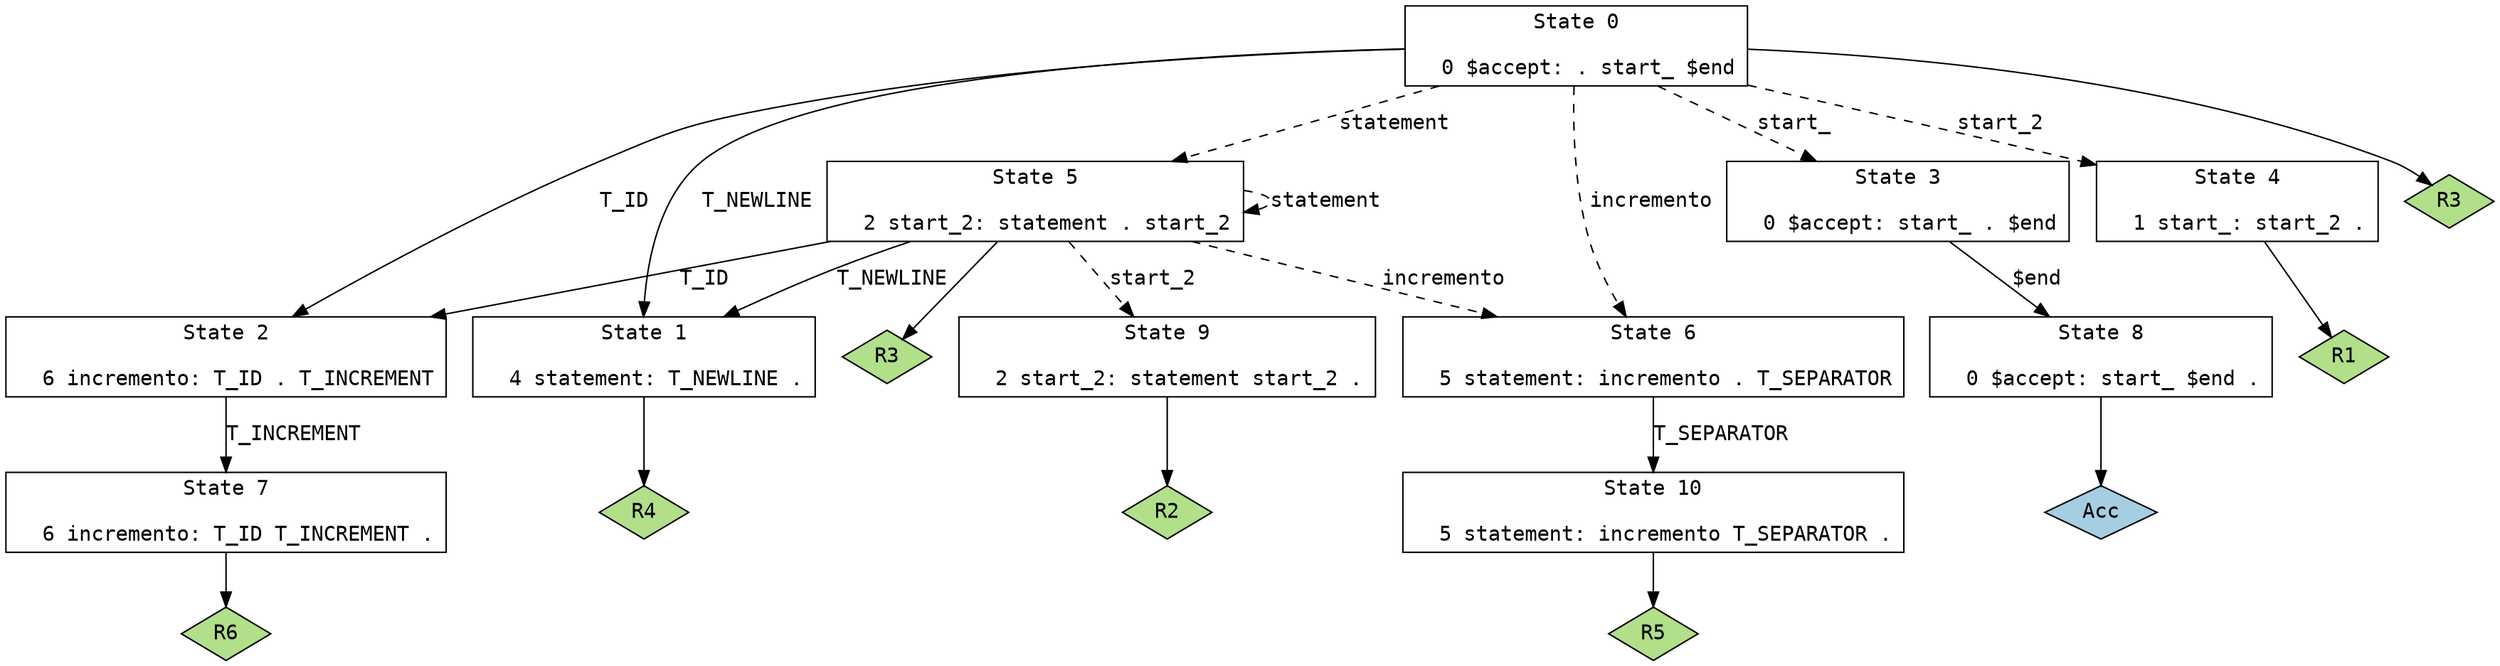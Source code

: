 // Generated by GNU Bison 3.5.1.
// Report bugs to <bug-bison@gnu.org>.
// Home page: <https://www.gnu.org/software/bison/>.

digraph "grammar.y"
{
  node [fontname = courier, shape = box, colorscheme = paired6]
  edge [fontname = courier]

  0 [label="State 0\n\l  0 $accept: . start_ $end\l"]
  0 -> 1 [style=solid label="T_NEWLINE"]
  0 -> 2 [style=solid label="T_ID"]
  0 -> 3 [style=dashed label="start_"]
  0 -> 4 [style=dashed label="start_2"]
  0 -> 5 [style=dashed label="statement"]
  0 -> 6 [style=dashed label="incremento"]
  0 -> "0R3" [style=solid]
 "0R3" [label="R3", fillcolor=3, shape=diamond, style=filled]
  1 [label="State 1\n\l  4 statement: T_NEWLINE .\l"]
  1 -> "1R4" [style=solid]
 "1R4" [label="R4", fillcolor=3, shape=diamond, style=filled]
  2 [label="State 2\n\l  6 incremento: T_ID . T_INCREMENT\l"]
  2 -> 7 [style=solid label="T_INCREMENT"]
  3 [label="State 3\n\l  0 $accept: start_ . $end\l"]
  3 -> 8 [style=solid label="$end"]
  4 [label="State 4\n\l  1 start_: start_2 .\l"]
  4 -> "4R1" [style=solid]
 "4R1" [label="R1", fillcolor=3, shape=diamond, style=filled]
  5 [label="State 5\n\l  2 start_2: statement . start_2\l"]
  5 -> 1 [style=solid label="T_NEWLINE"]
  5 -> 2 [style=solid label="T_ID"]
  5 -> 9 [style=dashed label="start_2"]
  5 -> 5 [style=dashed label="statement"]
  5 -> 6 [style=dashed label="incremento"]
  5 -> "5R3" [style=solid]
 "5R3" [label="R3", fillcolor=3, shape=diamond, style=filled]
  6 [label="State 6\n\l  5 statement: incremento . T_SEPARATOR\l"]
  6 -> 10 [style=solid label="T_SEPARATOR"]
  7 [label="State 7\n\l  6 incremento: T_ID T_INCREMENT .\l"]
  7 -> "7R6" [style=solid]
 "7R6" [label="R6", fillcolor=3, shape=diamond, style=filled]
  8 [label="State 8\n\l  0 $accept: start_ $end .\l"]
  8 -> "8R0" [style=solid]
 "8R0" [label="Acc", fillcolor=1, shape=diamond, style=filled]
  9 [label="State 9\n\l  2 start_2: statement start_2 .\l"]
  9 -> "9R2" [style=solid]
 "9R2" [label="R2", fillcolor=3, shape=diamond, style=filled]
  10 [label="State 10\n\l  5 statement: incremento T_SEPARATOR .\l"]
  10 -> "10R5" [style=solid]
 "10R5" [label="R5", fillcolor=3, shape=diamond, style=filled]
}
